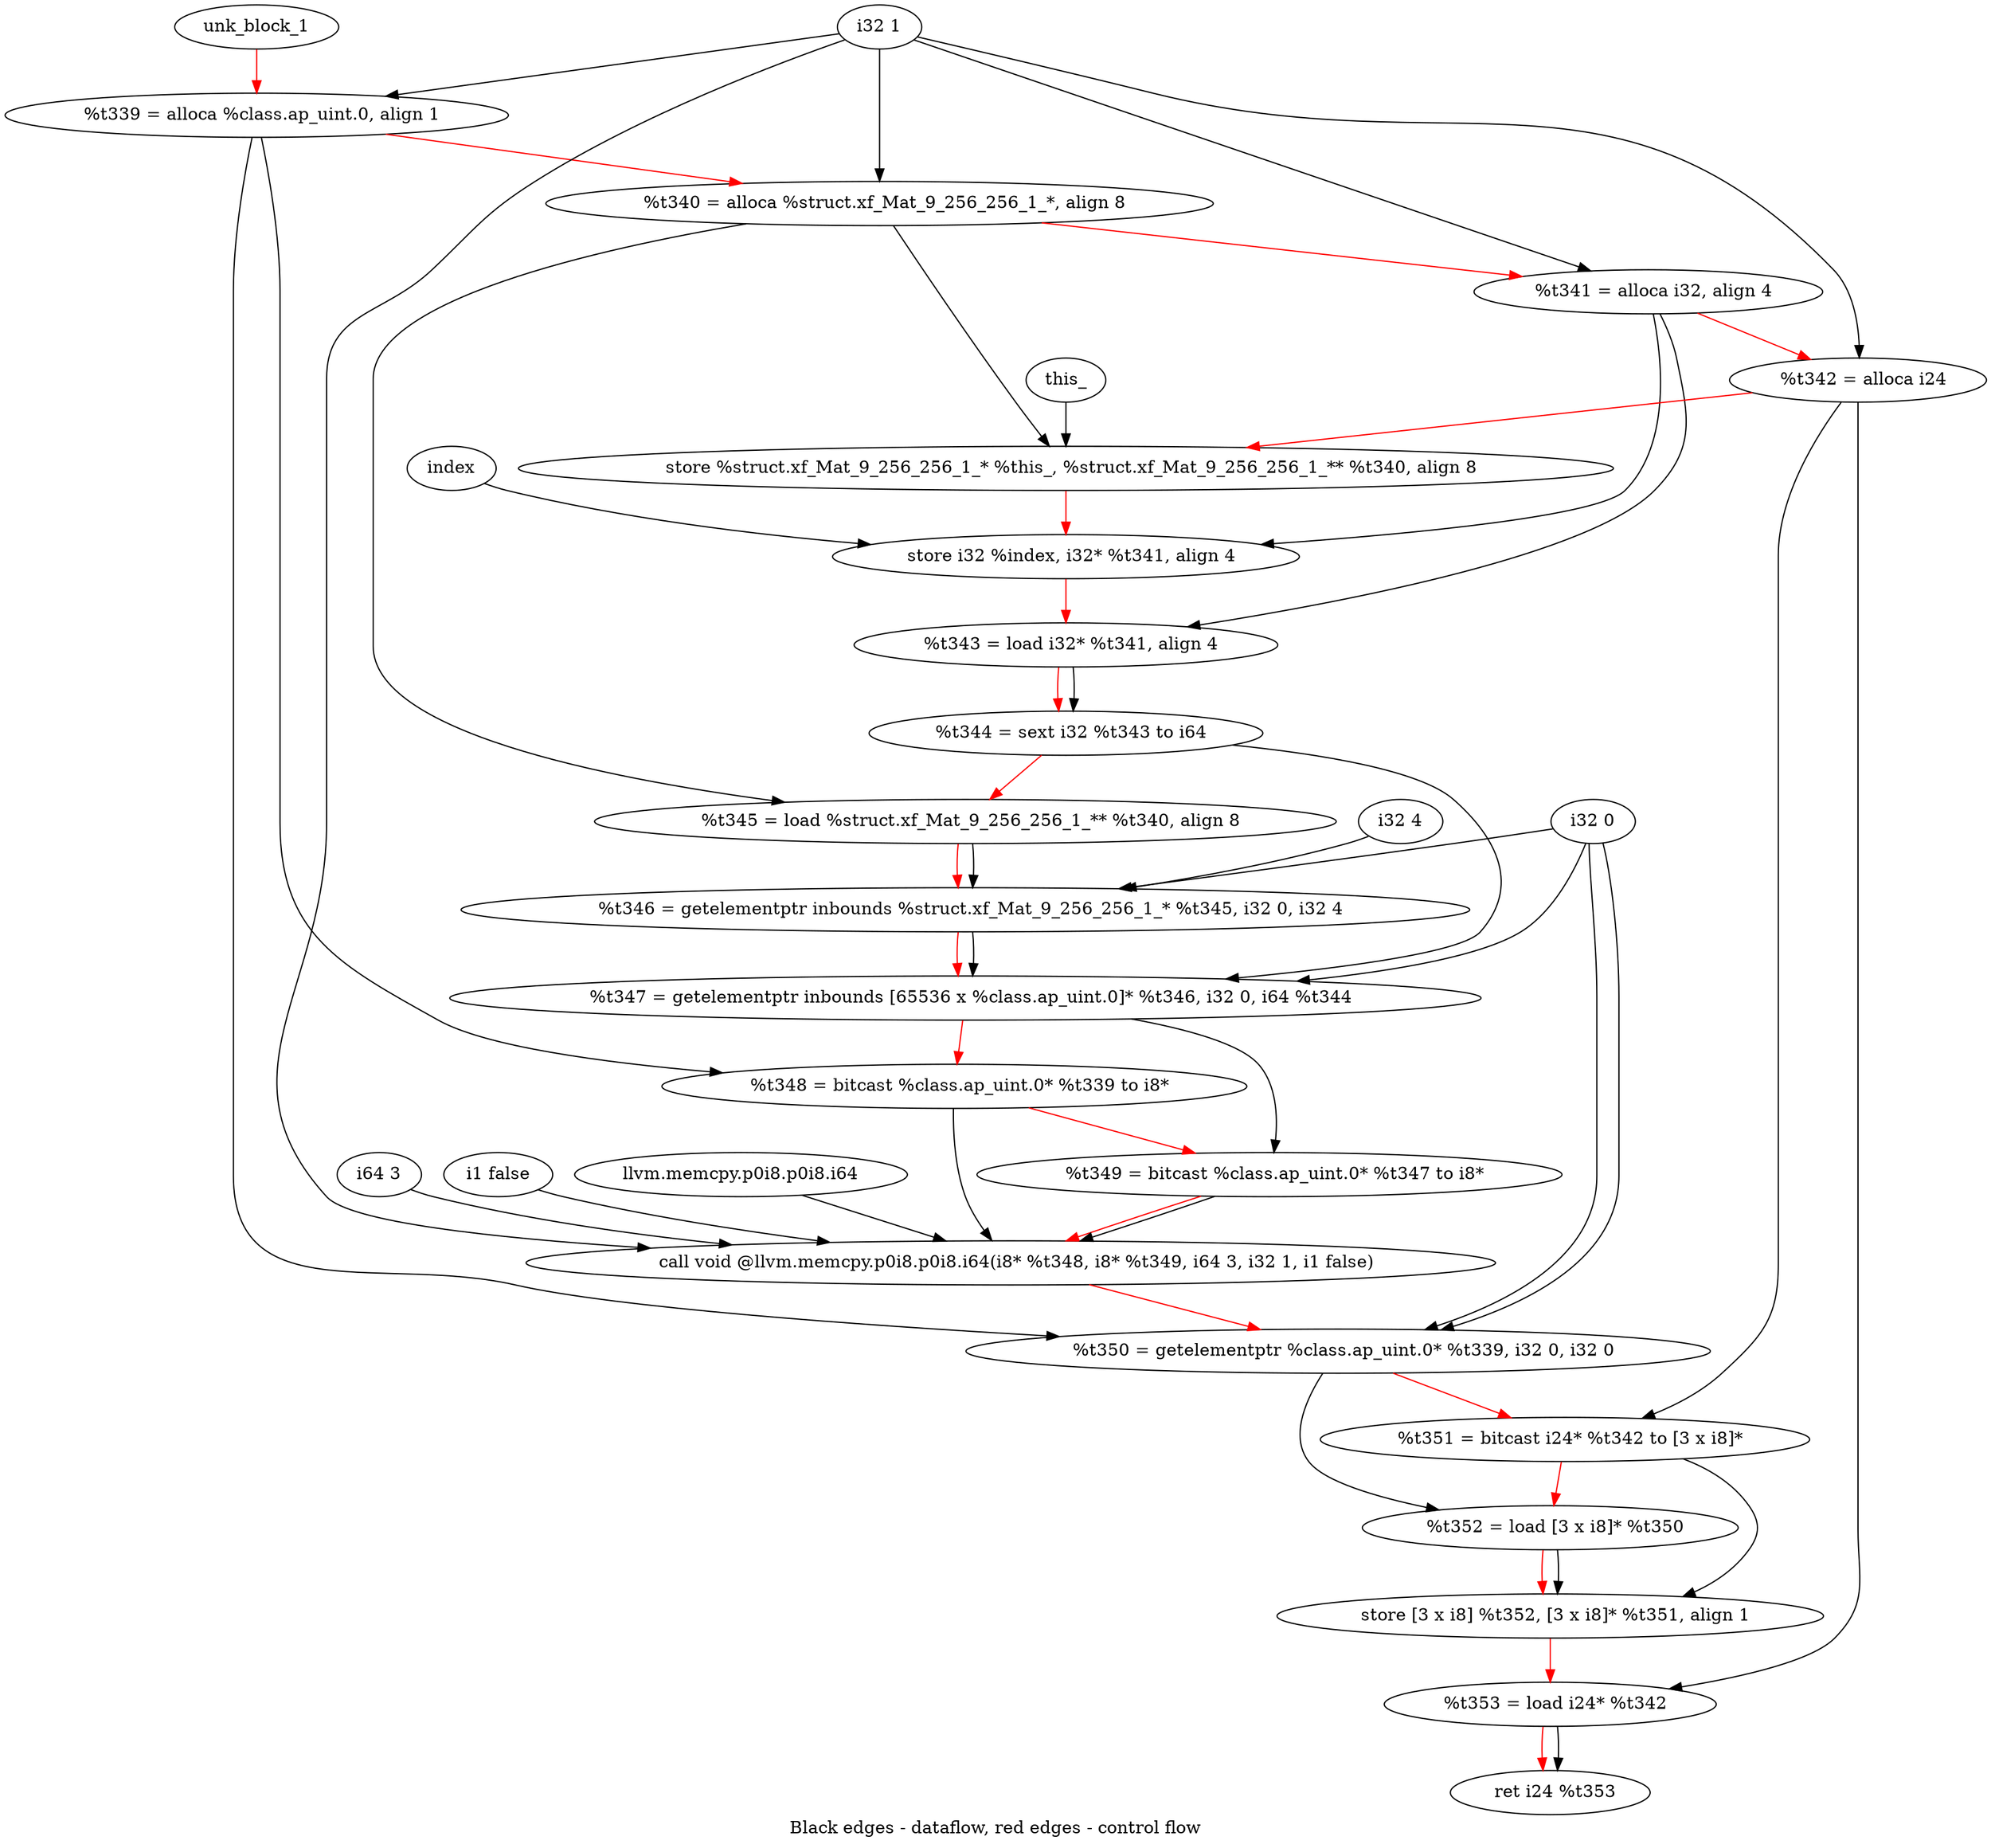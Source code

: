 digraph G {
compound=true
label="Black edges - dataflow, red edges - control flow"
"t339" [label="  %t339 = alloca %class.ap_uint.0, align 1"]
"t340" [label="  %t340 = alloca %struct.xf_Mat_9_256_256_1_*, align 8"]
"t341" [label="  %t341 = alloca i32, align 4"]
"t342" [label="  %t342 = alloca i24"]
"_1" [label="  store %struct.xf_Mat_9_256_256_1_* %this_, %struct.xf_Mat_9_256_256_1_** %t340, align 8"]
"_2" [label="  store i32 %index, i32* %t341, align 4"]
"t343" [label="  %t343 = load i32* %t341, align 4"]
"t344" [label="  %t344 = sext i32 %t343 to i64"]
"t345" [label="  %t345 = load %struct.xf_Mat_9_256_256_1_** %t340, align 8"]
"t346" [label="  %t346 = getelementptr inbounds %struct.xf_Mat_9_256_256_1_* %t345, i32 0, i32 4"]
"t347" [label="  %t347 = getelementptr inbounds [65536 x %class.ap_uint.0]* %t346, i32 0, i64 %t344"]
"t348" [label="  %t348 = bitcast %class.ap_uint.0* %t339 to i8*"]
"t349" [label="  %t349 = bitcast %class.ap_uint.0* %t347 to i8*"]
"_3" [label="  call void @llvm.memcpy.p0i8.p0i8.i64(i8* %t348, i8* %t349, i64 3, i32 1, i1 false)"]
"t350" [label="  %t350 = getelementptr %class.ap_uint.0* %t339, i32 0, i32 0"]
"t351" [label="  %t351 = bitcast i24* %t342 to [3 x i8]*"]
"t352" [label="  %t352 = load [3 x i8]* %t350"]
"_4" [label="  store [3 x i8] %t352, [3 x i8]* %t351, align 1"]
"t353" [label="  %t353 = load i24* %t342"]
"_5" [label="  ret i24 %t353"]
"unk_block_1" -> "t339"[color=red]
"i32 1" -> "t339"
"t339" -> "t340"[color=red weight=2]
"i32 1" -> "t340"
"t340" -> "t341"[color=red weight=2]
"i32 1" -> "t341"
"t341" -> "t342"[color=red weight=2]
"i32 1" -> "t342"
"t342" -> "_1"[color=red weight=2]
"this_" -> "_1"
"t340" -> "_1"
"_1" -> "_2"[color=red weight=2]
"index" -> "_2"
"t341" -> "_2"
"_2" -> "t343"[color=red weight=2]
"t341" -> "t343"
"t343" -> "t344"[color=red weight=2]
"t343" -> "t344"
"t344" -> "t345"[color=red weight=2]
"t340" -> "t345"
"t345" -> "t346"[color=red weight=2]
"t345" -> "t346"
"i32 0" -> "t346"
"i32 4" -> "t346"
"t346" -> "t347"[color=red weight=2]
"t346" -> "t347"
"i32 0" -> "t347"
"t344" -> "t347"
"t347" -> "t348"[color=red weight=2]
"t339" -> "t348"
"t348" -> "t349"[color=red weight=2]
"t347" -> "t349"
"t349" -> "_3"[color=red weight=2]
"t348" -> "_3"
"t349" -> "_3"
"i64 3" -> "_3"
"i32 1" -> "_3"
"i1 false" -> "_3"
"llvm.memcpy.p0i8.p0i8.i64" -> "_3"
"_3" -> "t350"[color=red weight=2]
"t339" -> "t350"
"i32 0" -> "t350"
"i32 0" -> "t350"
"t350" -> "t351"[color=red weight=2]
"t342" -> "t351"
"t351" -> "t352"[color=red weight=2]
"t350" -> "t352"
"t352" -> "_4"[color=red weight=2]
"t352" -> "_4"
"t351" -> "_4"
"_4" -> "t353"[color=red weight=2]
"t342" -> "t353"
"t353" -> "_5"[color=red weight=2]
"t353" -> "_5"

}
